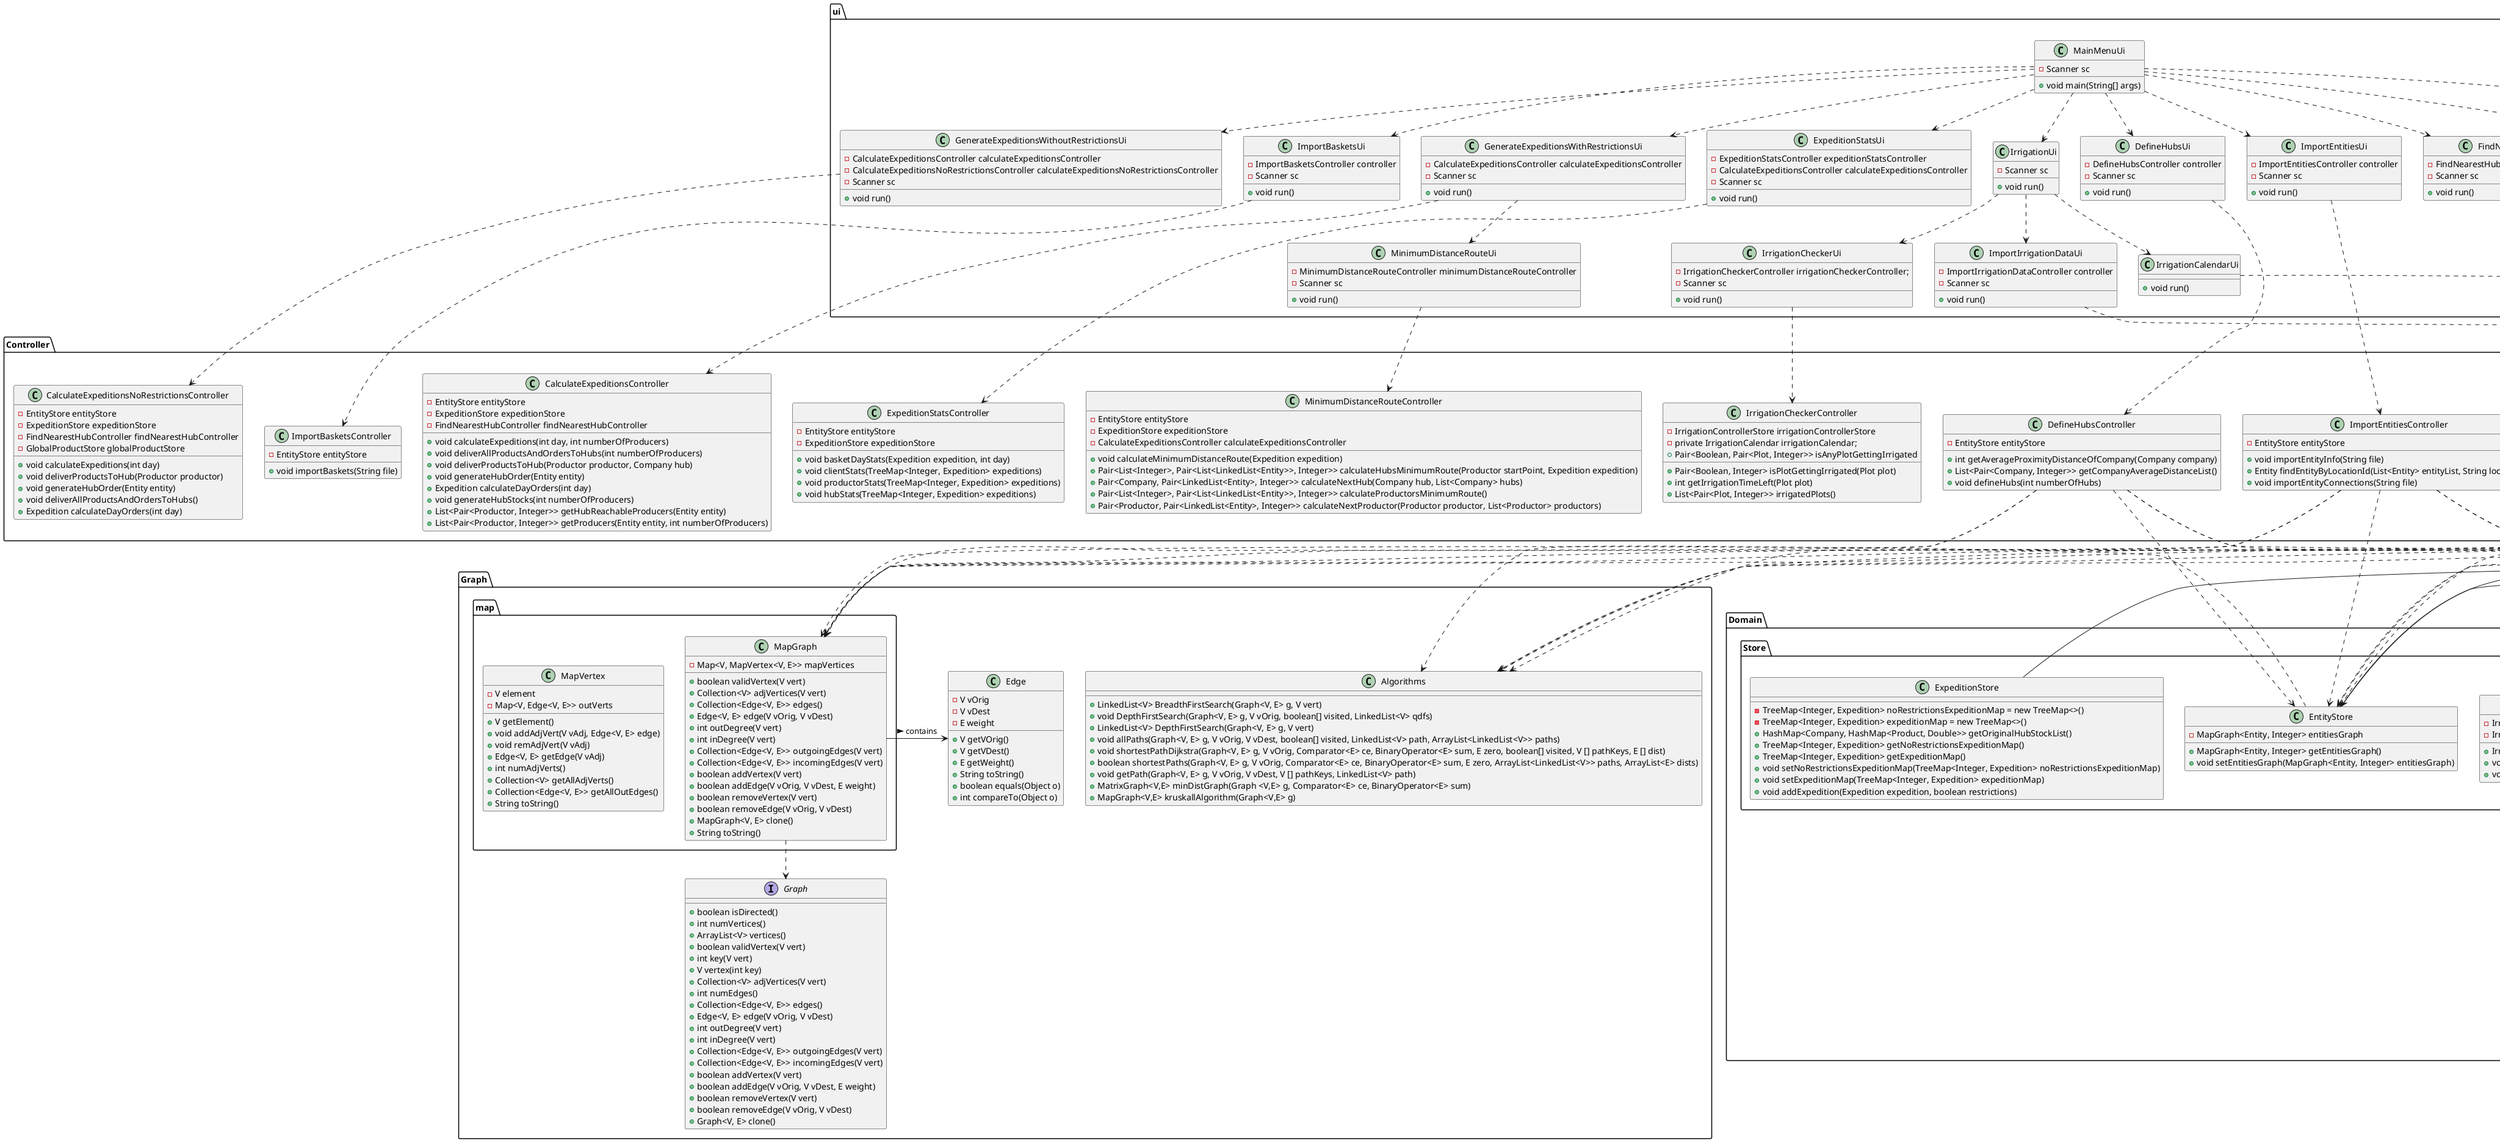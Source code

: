 @startuml
'https://plantuml.com/class-diagram

package ui {
class DefineHubsUi{
-DefineHubsController controller
-Scanner sc
+void run()
}
class IrrigationUi{
-Scanner sc
+void run()
}
class IrrigationCheckerUi{
-IrrigationCheckerController irrigationCheckerController;
-Scanner sc
+void run()
}
class IrrigationCalendarUi{
+void run()
}
class ImportIrrigationDataUi{
-ImportIrrigationDataController controller
-Scanner sc
+void run()
}
class ImportEntitiesUi{
-ImportEntitiesController controller
-Scanner sc
+void run()
}
class FindNearestHubUi{
-FindNearestHubController controller
-Scanner sc
+void run()
}
class VerifyConnectivityUi{
-VerifyConnectivityController verifyConnectivityController
-Scanner sc
+void run()
}
class MainMenuUi{
-Scanner sc
+void main(String[] args)
}
class MinimumNetworkUi{
-MinimumNetworkController minimumNetworkController
-Scanner sc
+void run()
}
class ExpeditionStatsUi{
-ExpeditionStatsController expeditionStatsController
-CalculateExpeditionsController calculateExpeditionsController
-Scanner sc
+void run()
}
class GenerateExpeditionsWithoutRestrictionsUi{
-CalculateExpeditionsController calculateExpeditionsController
-CalculateExpeditionsNoRestrictionsController calculateExpeditionsNoRestrictionsController
-Scanner sc
+void run()
}
class GenerateExpeditionsWithRestrictionsUi{
-CalculateExpeditionsController calculateExpeditionsController
-Scanner sc
+void run()
}
class ImportBasketsUi{
-ImportBasketsController controller
-Scanner sc
+void run()
}
class MinimumDistanceRouteUi{
-MinimumDistanceRouteController minimumDistanceRouteController
-Scanner sc
+void run()
}
}
package Controller {
class DefineHubsController{
-EntityStore entityStore
+int getAverageProximityDistanceOfCompany(Company company)
+List<Pair<Company, Integer>> getCompanyAverageDistanceList()
+void defineHubs(int numberOfHubs)
}
class IrrigationCheckerController{
-IrrigationControllerStore irrigationControllerStore
-private IrrigationCalendar irrigationCalendar;
+Pair<Boolean, Integer> isPlotGettingIrrigated(Plot plot)
+int getIrrigationTimeLeft(Plot plot)
+List<Pair<Plot, Integer>> irrigatedPlots()
+Pair<Boolean, Pair<Plot, Integer>> isAnyPlotGettingIrrigated
}
class ImportIrrigationDataController{
-IrrigationControllerStore irrigationControllerStore
+void importIrrigationController(String file)
+void fillIrrigationCalendar()
+void importEntityConnections(String file)
+void addToDay(Date date, String dayType)
+void addThirtyDays()
}
class ImportEntitiesController{
-EntityStore entityStore
+void importEntityInfo(String file)
+Entity findEntityByLocationId(List<Entity> entityList, String locationId)
+void importEntityConnections(String file)
}
class FindNearestHubController{
-EntityStore entityStore
+List<Pair<Company, Integer>> getEntityReachableDistributionHubs(Entity entity)
+Pair<Company, Integer> getNearestDistributionHub(Entity entity)
+List<Pair<Entity, Pair<Company, Integer>>> getNearestDistributionHubForEachClient()
}
class VerifyConnectivityController{
-EntityStore entityStore
-MapGraph <Entity,Integer> mapGraph
+boolean isConnected()
+MapGraph<Entity, Integer> IgnoreWeights()
+int minimumNumberOfConnections()
}
class MinimumNetworkController{
-EntityStore entityStore
-MapGraph <Entity,Integer> mapGraph
+MapGraph<Entity, Integer> getMinimumDistGraph()
+int getMinimumNetworkDistance(MapGraph<Entity,Integer> mapGraph)
}
class CalculateExpeditionsController{
-EntityStore entityStore
-ExpeditionStore expeditionStore
-FindNearestHubController findNearestHubController
+void calculateExpeditions(int day, int numberOfProducers)
+void deliverAllProductsAndOrdersToHubs(int numberOfProducers)
+void deliverProductsToHub(Productor productor, Company hub)
+void generateHubOrder(Entity entity)
+Expedition calculateDayOrders(int day)
+void generateHubStocks(int numberOfProducers)
+List<Pair<Productor, Integer>> getHubReachableProducers(Entity entity)
+List<Pair<Productor, Integer>> getProducers(Entity entity, int numberOfProducers)
}
class CalculateExpeditionsNoRestrictionsController{
-EntityStore entityStore
-ExpeditionStore expeditionStore
-FindNearestHubController findNearestHubController
-GlobalProductStore globalProductStore
+void calculateExpeditions(int day)
+void deliverProductsToHub(Productor productor)
+void generateHubOrder(Entity entity)
+void deliverAllProductsAndOrdersToHubs()
+Expedition calculateDayOrders(int day)
}
class ExpeditionStatsController{
-EntityStore entityStore
-ExpeditionStore expeditionStore
+void basketDayStats(Expedition expedition, int day)
+void clientStats(TreeMap<Integer, Expedition> expeditions)
+void productorStats(TreeMap<Integer, Expedition> expeditions)
+void hubStats(TreeMap<Integer, Expedition> expeditions)
}
class ImportBasketsController{
-EntityStore entityStore
+void importBaskets(String file)
}
class MinimumDistanceRouteController{
-EntityStore entityStore
-ExpeditionStore expeditionStore
-CalculateExpeditionsController calculateExpeditionsController
+void calculateMinimumDistanceRoute(Expedition expedition)
+Pair<List<Integer>, Pair<List<LinkedList<Entity>>, Integer>> calculateHubsMinimumRoute(Productor startPoint, Expedition expedition)
+Pair<Company, Pair<LinkedList<Entity>, Integer>> calculateNextHub(Company hub, List<Company> hubs)
+Pair<List<Integer>, Pair<List<LinkedList<Entity>>, Integer>> calculateProductorsMinimumRoute()
+Pair<Productor, Pair<LinkedList<Entity>, Integer>> calculateNextProductor(Productor productor, List<Productor> productors)
}
}

package Domain {

package Store {
class EntityStore {
-MapGraph<Entity, Integer> entitiesGraph
+MapGraph<Entity, Integer> getEntitiesGraph()
+void setEntitiesGraph(MapGraph<Entity, Integer> entitiesGraph)
}
class IrrigationControllerStore {
-IrrigationController irrigationController
-IrrigationCalendar irrigationCalendar
+IrrigationController getIrrigationController()
+void setIrrigationController(IrrigationController irrigationController)
+void setIrrigationCalendar(IrrigationCalendar irrigationCalendar)
}
class ExpeditionStore{
-TreeMap<Integer, Expedition> noRestrictionsExpeditionMap = new TreeMap<>()
-TreeMap<Integer, Expedition> expeditionMap = new TreeMap<>()
+HashMap<Company, HashMap<Product, Double>> getOriginalHubStockList()
+TreeMap<Integer, Expedition> getNoRestrictionsExpeditionMap()
+TreeMap<Integer, Expedition> getExpeditionMap()
+void setNoRestrictionsExpeditionMap(TreeMap<Integer, Expedition> noRestrictionsExpeditionMap)
+void setExpeditionMap(TreeMap<Integer, Expedition> expeditionMap)
+void addExpedition(Expedition expedition, boolean restrictions)
}
}
package Model {
class IrrigationCalendar {
+TreeMap<Date, LinkedList<Pair<Plot, Hour>>> daysIrrigationMap
+TreeMap<java.util.Date, LinkedList<Pair<Plot, Hour>>> getDaysIrrigationMap()
}

class IrrigationController {
-ArrayList<Hour> irrigationHours
-HashMap<Plot, Pair<Integer, String>> irrigationValuesMap
+ArrayList<Hour> getIrrigationHours()
+HashMap<Plot, Pair<Integer, String>> getIrrigationValuesMap()
+void setIrrigationHours(ArrayList<Hour> irrigationHours)
+void setIrrigationValuesMap(HashMap<Plot, Pair<Integer, String>> irrigationValuesMap)
}
class Plot {
+String designation
+int area
+String culture
}
abstract class Entity {
+Location location
+String name
+Location getLocation()
+String getName()
+String toString()

}

class Client extends Entity {
}

class Company extends Entity {
}

class Productor extends Entity {
}

class Location {
+String locationId
+double latitude;
+double longitude;
+String getLocationId()
+double getLatitude()
+double getLongitude()
}

class Product{
-String name
-boolean isSoldOut
}

class Expedition{
-int dayOffset
-List<Pair<Entity, List<Delivery>>> dayDeliveries
+void addDelivery(Delivery delivery, Entity entity)
}
class Delivery{
-Entity client
-int dayOffset
-ArrayList<Pair<Product, Pair<Productor, Double>>> productProductorAndQuantityDeliveredList
+void addProduct (Product product, Productor productor, Double quantity)
}
class GlobalProductStore{
-TreeMap<Integer, List<Pair<Product, List<Pair<Double, Productor>>>>> stockMap = new TreeMap<>()
-TreeMap<Integer, List<Pair<Product, List<Pair<Double, Entity>>>>> orderMap = new TreeMap<>()
}

class Basket{
-ArrayList<Pair<Product, Double>> products
}
class Organization {
-EntityStore entityStore
-IrrigationControllerStore irrigationControllerStore
+EntityStore getEntityStore()
+IrrigationControllerStore getIrrigationControllerStore()
}
}
}

package Utils {
class Hour {
-int hours
-int minutes
-int seconds
}

class Date {
-int day
-int month
-int year
-HashMap<Integer,Integer> months
}
class Pair {
-F first
-S second
+F getFirst()
+S getSecond()
}

}

package Graph {

package map {

class MapGraph {
-Map<V, MapVertex<V, E>> mapVertices
+boolean validVertex(V vert)
+Collection<V> adjVertices(V vert)
+Collection<Edge<V, E>> edges()
+Edge<V, E> edge(V vOrig, V vDest)
+int outDegree(V vert)
+int inDegree(V vert)
+ Collection<Edge<V, E>> outgoingEdges(V vert)
+Collection<Edge<V, E>> incomingEdges(V vert)
+boolean addVertex(V vert)
+boolean addEdge(V vOrig, V vDest, E weight)
+boolean removeVertex(V vert)
+boolean removeEdge(V vOrig, V vDest)
+MapGraph<V, E> clone()
+String toString()
}

class MapVertex {
-V element
-Map<V, Edge<V, E>> outVerts
+V getElement()
+void addAdjVert(V vAdj, Edge<V, E> edge)
+void remAdjVert(V vAdj)
+Edge<V, E> getEdge(V vAdj)
+int numAdjVerts()
+Collection<V> getAllAdjVerts()
+Collection<Edge<V, E>> getAllOutEdges()
+String toString()
}

}

class Edge {
-V vOrig
-V vDest
-E weight
+V getVOrig()
+V getVDest()
+E getWeight()
+String toString()
+boolean equals(Object o)
+int compareTo(Object o)
}

interface Graph {
+boolean isDirected()
+int numVertices()
+ArrayList<V> vertices()
+boolean validVertex(V vert)
+int key(V vert)
+V vertex(int key)
+Collection<V> adjVertices(V vert)
+int numEdges()
+Collection<Edge<V, E>> edges()
+Edge<V, E> edge(V vOrig, V vDest)
+int outDegree(V vert)
+int inDegree(V vert)
+Collection<Edge<V, E>> outgoingEdges(V vert)
+Collection<Edge<V, E>> incomingEdges(V vert)
+boolean addVertex(V vert)
+boolean addEdge(V vOrig, V vDest, E weight)
+boolean removeVertex(V vert)
+boolean removeEdge(V vOrig, V vDest)
+Graph<V, E> clone()
}

class Algorithms {
+LinkedList<V> BreadthFirstSearch(Graph<V, E> g, V vert)
+void DepthFirstSearch(Graph<V, E> g, V vOrig, boolean[] visited, LinkedList<V> qdfs)
+LinkedList<V> DepthFirstSearch(Graph<V, E> g, V vert)
+void allPaths(Graph<V, E> g, V vOrig, V vDest, boolean[] visited, LinkedList<V> path, ArrayList<LinkedList<V>> paths)
+void shortestPathDijkstra(Graph<V, E> g, V vOrig, Comparator<E> ce, BinaryOperator<E> sum, E zero, boolean[] visited, V [] pathKeys, E [] dist)
+boolean shortestPaths(Graph<V, E> g, V vOrig, Comparator<E> ce, BinaryOperator<E> sum, E zero, ArrayList<LinkedList<V>> paths, ArrayList<E> dists)
+void getPath(Graph<V, E> g, V vOrig, V vDest, V [] pathKeys, LinkedList<V> path)
+MatrixGraph<V,E> minDistGraph(Graph <V,E> g, Comparator<E> ce, BinaryOperator<E> sum)
+MapGraph<V,E> kruskallAlgorithm(Graph<V,E> g)
}


MainMenuUi .->MinimumNetworkUi
MainMenuUi .->DefineHubsUi
MainMenuUi .->FindNearestHubUi
MainMenuUi .->VerifyConnectivityUi
MainMenuUi .->ImportEntitiesUi
MainMenuUi .->IrrigationUi
MainMenuUi .-> GenerateExpeditionsWithoutRestrictionsUi
MainMenuUi .-> GenerateExpeditionsWithRestrictionsUi
MainMenuUi .-> ImportBasketsUi
MainMenuUi .-> ExpeditionStatsUi
GenerateExpeditionsWithRestrictionsUi .-> MinimumDistanceRouteUi
IrrigationUi .-> IrrigationCheckerUi
IrrigationUi .-> IrrigationCalendarUi
IrrigationUi .-> ImportIrrigationDataUi
IrrigationCheckerUi .-> IrrigationCheckerController
IrrigationCalendarUi .-> IrrigationCalendar
ImportIrrigationDataUi .-> ImportIrrigationDataController
ImportIrrigationDataController .-> IrrigationControllerStore
ImportIrrigationDataController .-> IrrigationCalendar
IrrigationCalendar --> Date
IrrigationCalendar --> Hour
IrrigationCalendar --> Plot
GenerateExpeditionsWithRestrictionsUi .> CalculateExpeditionsController
GenerateExpeditionsWithoutRestrictionsUi .> CalculateExpeditionsNoRestrictionsController
ImportBasketsUi .> ImportBasketsController
ExpeditionStatsUi .> ExpeditionStatsController
MinimumDistanceRouteUi .> MinimumDistanceRouteController
IrrigationControllerStore -> IrrigationController : contains >
Organization --> IrrigationControllerStore : contains >
MapGraph .-> Graph
MapGraph -> Edge : contains >
MinimumNetworkUi .-> MinimumNetworkController
MinimumNetworkController .-> MapGraph
MinimumNetworkController .-> Algorithms
MinimumNetworkController .-> Pair
MinimumNetworkController .-> EntityStore
MinimumNetworkController .-> Organization
VerifyConnectivityUi .-> VerifyConnectivityController
VerifyConnectivityController .-> MapGraph
VerifyConnectivityController .-> Algorithms
VerifyConnectivityController .-> Pair
VerifyConnectivityController .-> EntityStore
VerifyConnectivityController .-> Organization
DefineHubsUi .-> DefineHubsController
DefineHubsController .-> MapGraph
DefineHubsController .-> Algorithms
DefineHubsController .-> Pair
DefineHubsController .-> EntityStore
DefineHubsController .-> Organization
FindNearestHubUi .-> FindNearestHubController
FindNearestHubController .-> MapGraph
FindNearestHubController .-> Algorithms
FindNearestHubController .-> Pair
FindNearestHubController .-> EntityStore
FindNearestHubController .-> Organization
ImportEntitiesUi .-> ImportEntitiesController
ImportEntitiesController .-> MapGraph
ImportEntitiesController .-> Algorithms
ImportEntitiesController .-> Pair
ImportEntitiesController .-> EntityStore
ImportEntitiesController .-> Organization
EntityStore -> Entity : contains >
ExpeditionStore -> Expedition : contains >
Expedition -> Delivery : contains
Organization --> EntityStore : contains >
EntityStore .-> MapGraph
Entity -> Location : contains >
Basket -> Product : contains >

@enduml